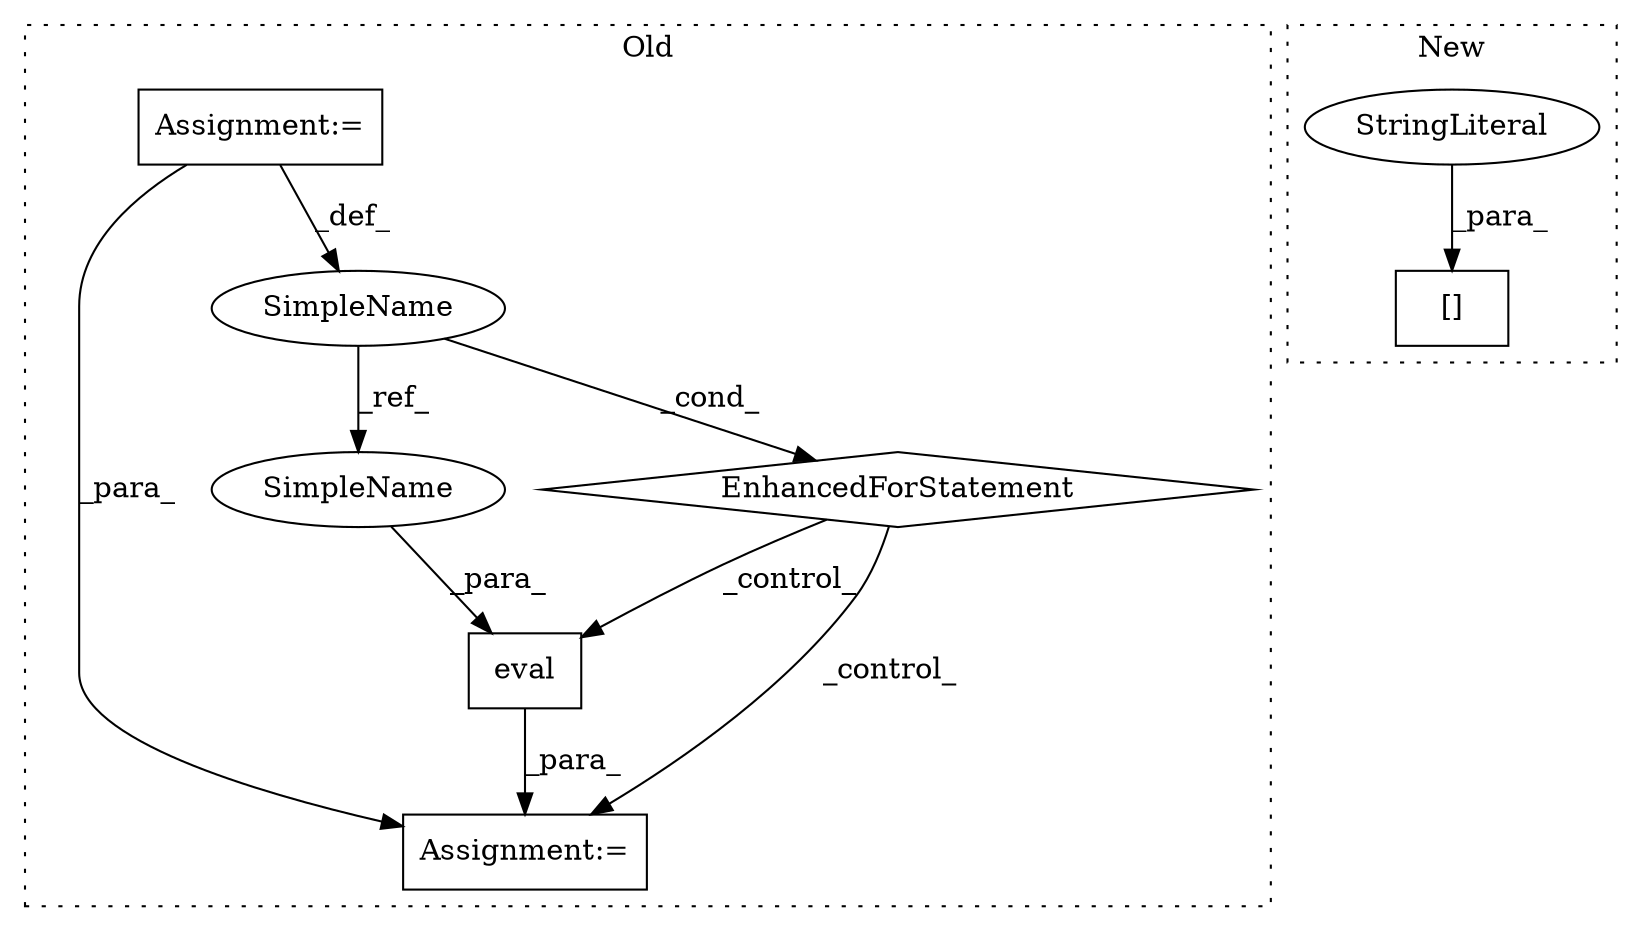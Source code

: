 digraph G {
subgraph cluster0 {
1 [label="eval" a="32" s="6363,6378" l="5,1" shape="box"];
3 [label="Assignment:=" a="7" s="6362" l="1" shape="box"];
5 [label="EnhancedForStatement" a="70" s="6102,6213" l="71,2" shape="diamond"];
6 [label="SimpleName" a="42" s="6177" l="10" shape="ellipse"];
7 [label="Assignment:=" a="7" s="6102,6213" l="71,2" shape="box"];
8 [label="SimpleName" a="42" s="6368" l="10" shape="ellipse"];
label = "Old";
style="dotted";
}
subgraph cluster1 {
2 [label="[]" a="2" s="6047,6060" l="7,1" shape="box"];
4 [label="StringLiteral" a="45" s="6054" l="6" shape="ellipse"];
label = "New";
style="dotted";
}
1 -> 3 [label="_para_"];
4 -> 2 [label="_para_"];
5 -> 3 [label="_control_"];
5 -> 1 [label="_control_"];
6 -> 8 [label="_ref_"];
6 -> 5 [label="_cond_"];
7 -> 6 [label="_def_"];
7 -> 3 [label="_para_"];
8 -> 1 [label="_para_"];
}